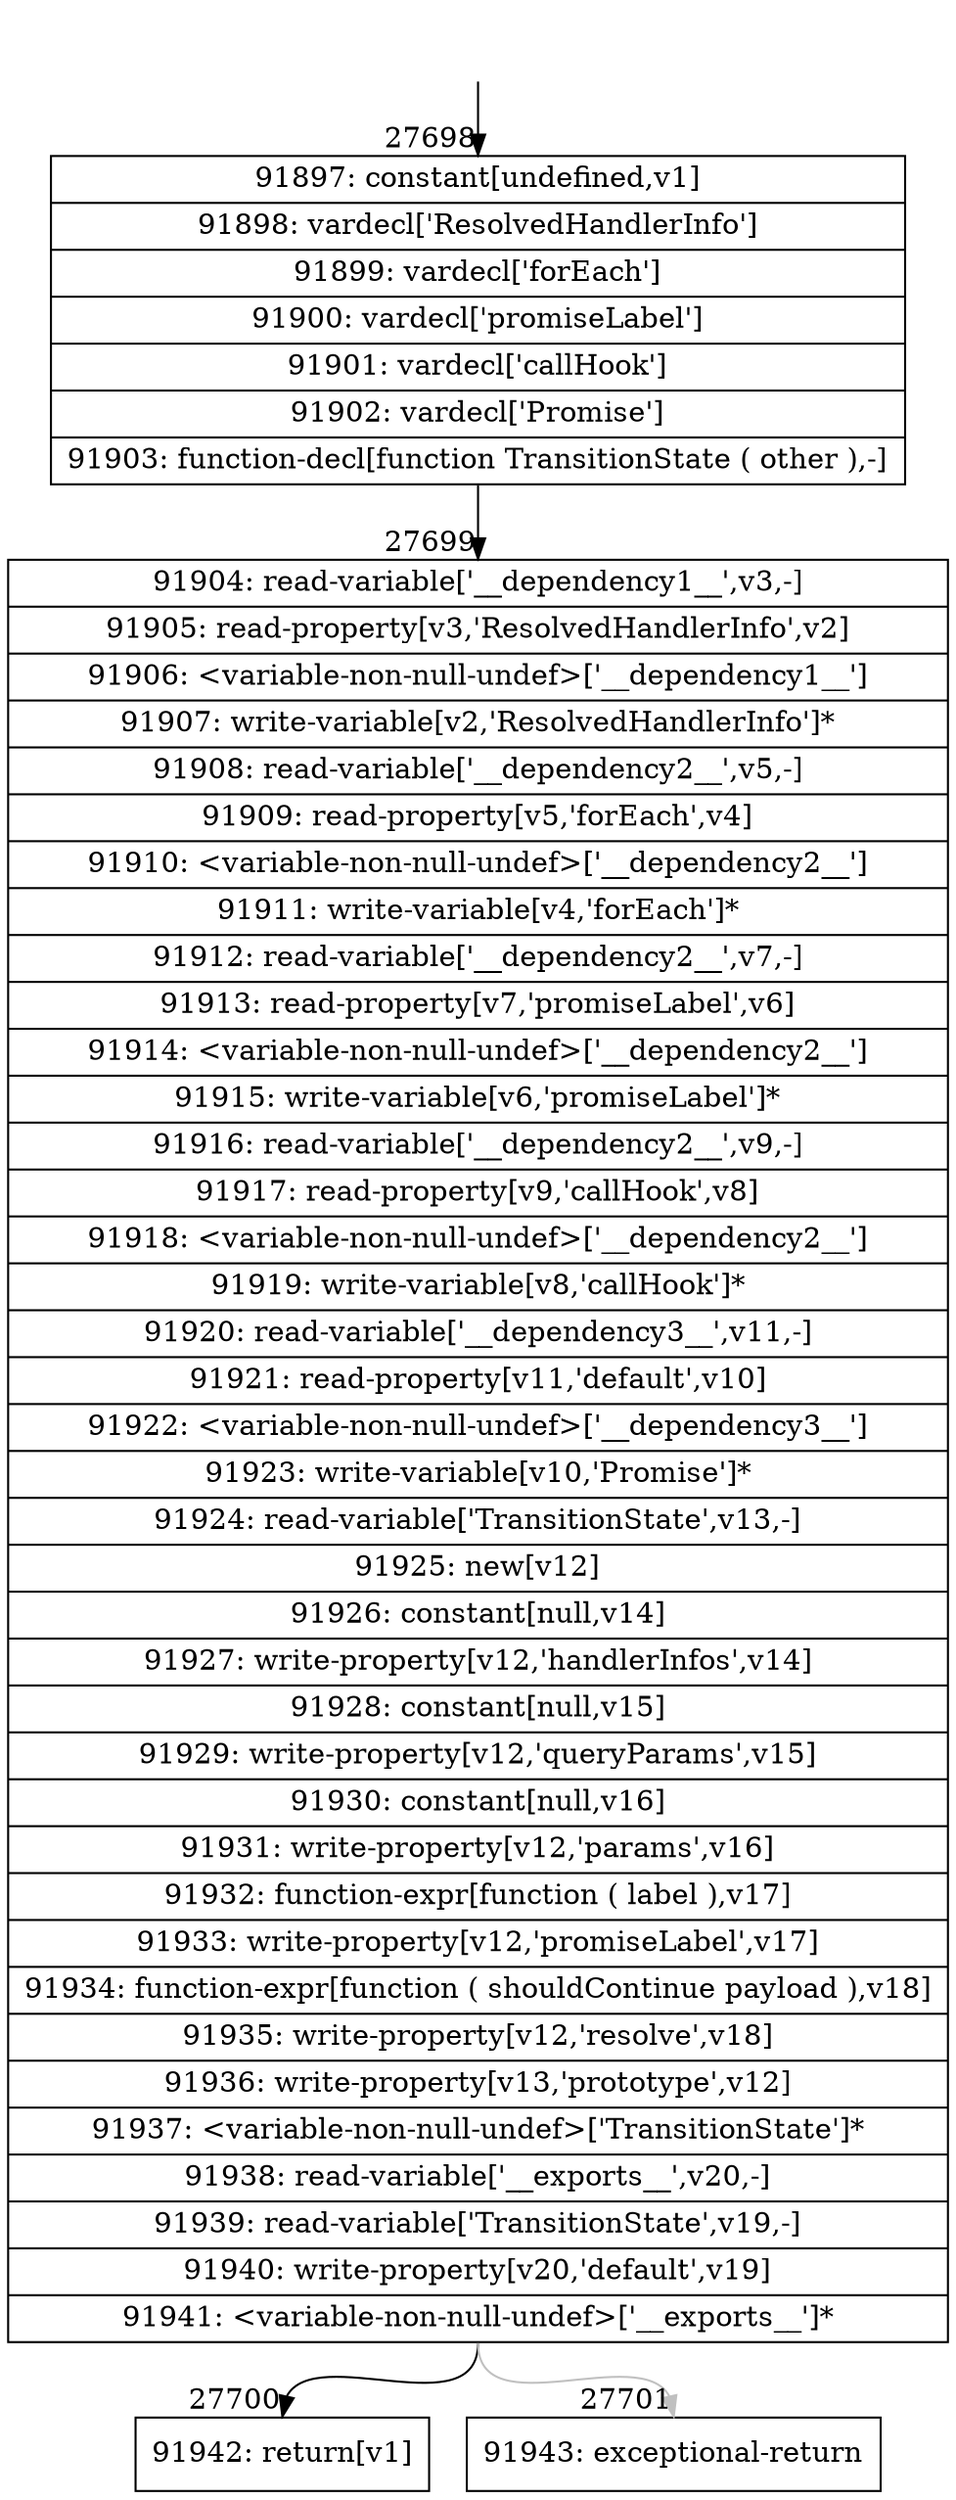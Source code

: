 digraph {
rankdir="TD"
BB_entry2405[shape=none,label=""];
BB_entry2405 -> BB27698 [tailport=s, headport=n, headlabel="    27698"]
BB27698 [shape=record label="{91897: constant[undefined,v1]|91898: vardecl['ResolvedHandlerInfo']|91899: vardecl['forEach']|91900: vardecl['promiseLabel']|91901: vardecl['callHook']|91902: vardecl['Promise']|91903: function-decl[function TransitionState ( other ),-]}" ] 
BB27698 -> BB27699 [tailport=s, headport=n, headlabel="      27699"]
BB27699 [shape=record label="{91904: read-variable['__dependency1__',v3,-]|91905: read-property[v3,'ResolvedHandlerInfo',v2]|91906: \<variable-non-null-undef\>['__dependency1__']|91907: write-variable[v2,'ResolvedHandlerInfo']*|91908: read-variable['__dependency2__',v5,-]|91909: read-property[v5,'forEach',v4]|91910: \<variable-non-null-undef\>['__dependency2__']|91911: write-variable[v4,'forEach']*|91912: read-variable['__dependency2__',v7,-]|91913: read-property[v7,'promiseLabel',v6]|91914: \<variable-non-null-undef\>['__dependency2__']|91915: write-variable[v6,'promiseLabel']*|91916: read-variable['__dependency2__',v9,-]|91917: read-property[v9,'callHook',v8]|91918: \<variable-non-null-undef\>['__dependency2__']|91919: write-variable[v8,'callHook']*|91920: read-variable['__dependency3__',v11,-]|91921: read-property[v11,'default',v10]|91922: \<variable-non-null-undef\>['__dependency3__']|91923: write-variable[v10,'Promise']*|91924: read-variable['TransitionState',v13,-]|91925: new[v12]|91926: constant[null,v14]|91927: write-property[v12,'handlerInfos',v14]|91928: constant[null,v15]|91929: write-property[v12,'queryParams',v15]|91930: constant[null,v16]|91931: write-property[v12,'params',v16]|91932: function-expr[function ( label ),v17]|91933: write-property[v12,'promiseLabel',v17]|91934: function-expr[function ( shouldContinue payload ),v18]|91935: write-property[v12,'resolve',v18]|91936: write-property[v13,'prototype',v12]|91937: \<variable-non-null-undef\>['TransitionState']*|91938: read-variable['__exports__',v20,-]|91939: read-variable['TransitionState',v19,-]|91940: write-property[v20,'default',v19]|91941: \<variable-non-null-undef\>['__exports__']*}" ] 
BB27699 -> BB27700 [tailport=s, headport=n, headlabel="      27700"]
BB27699 -> BB27701 [tailport=s, headport=n, color=gray, headlabel="      27701"]
BB27700 [shape=record label="{91942: return[v1]}" ] 
BB27701 [shape=record label="{91943: exceptional-return}" ] 
//#$~ 49696
}
